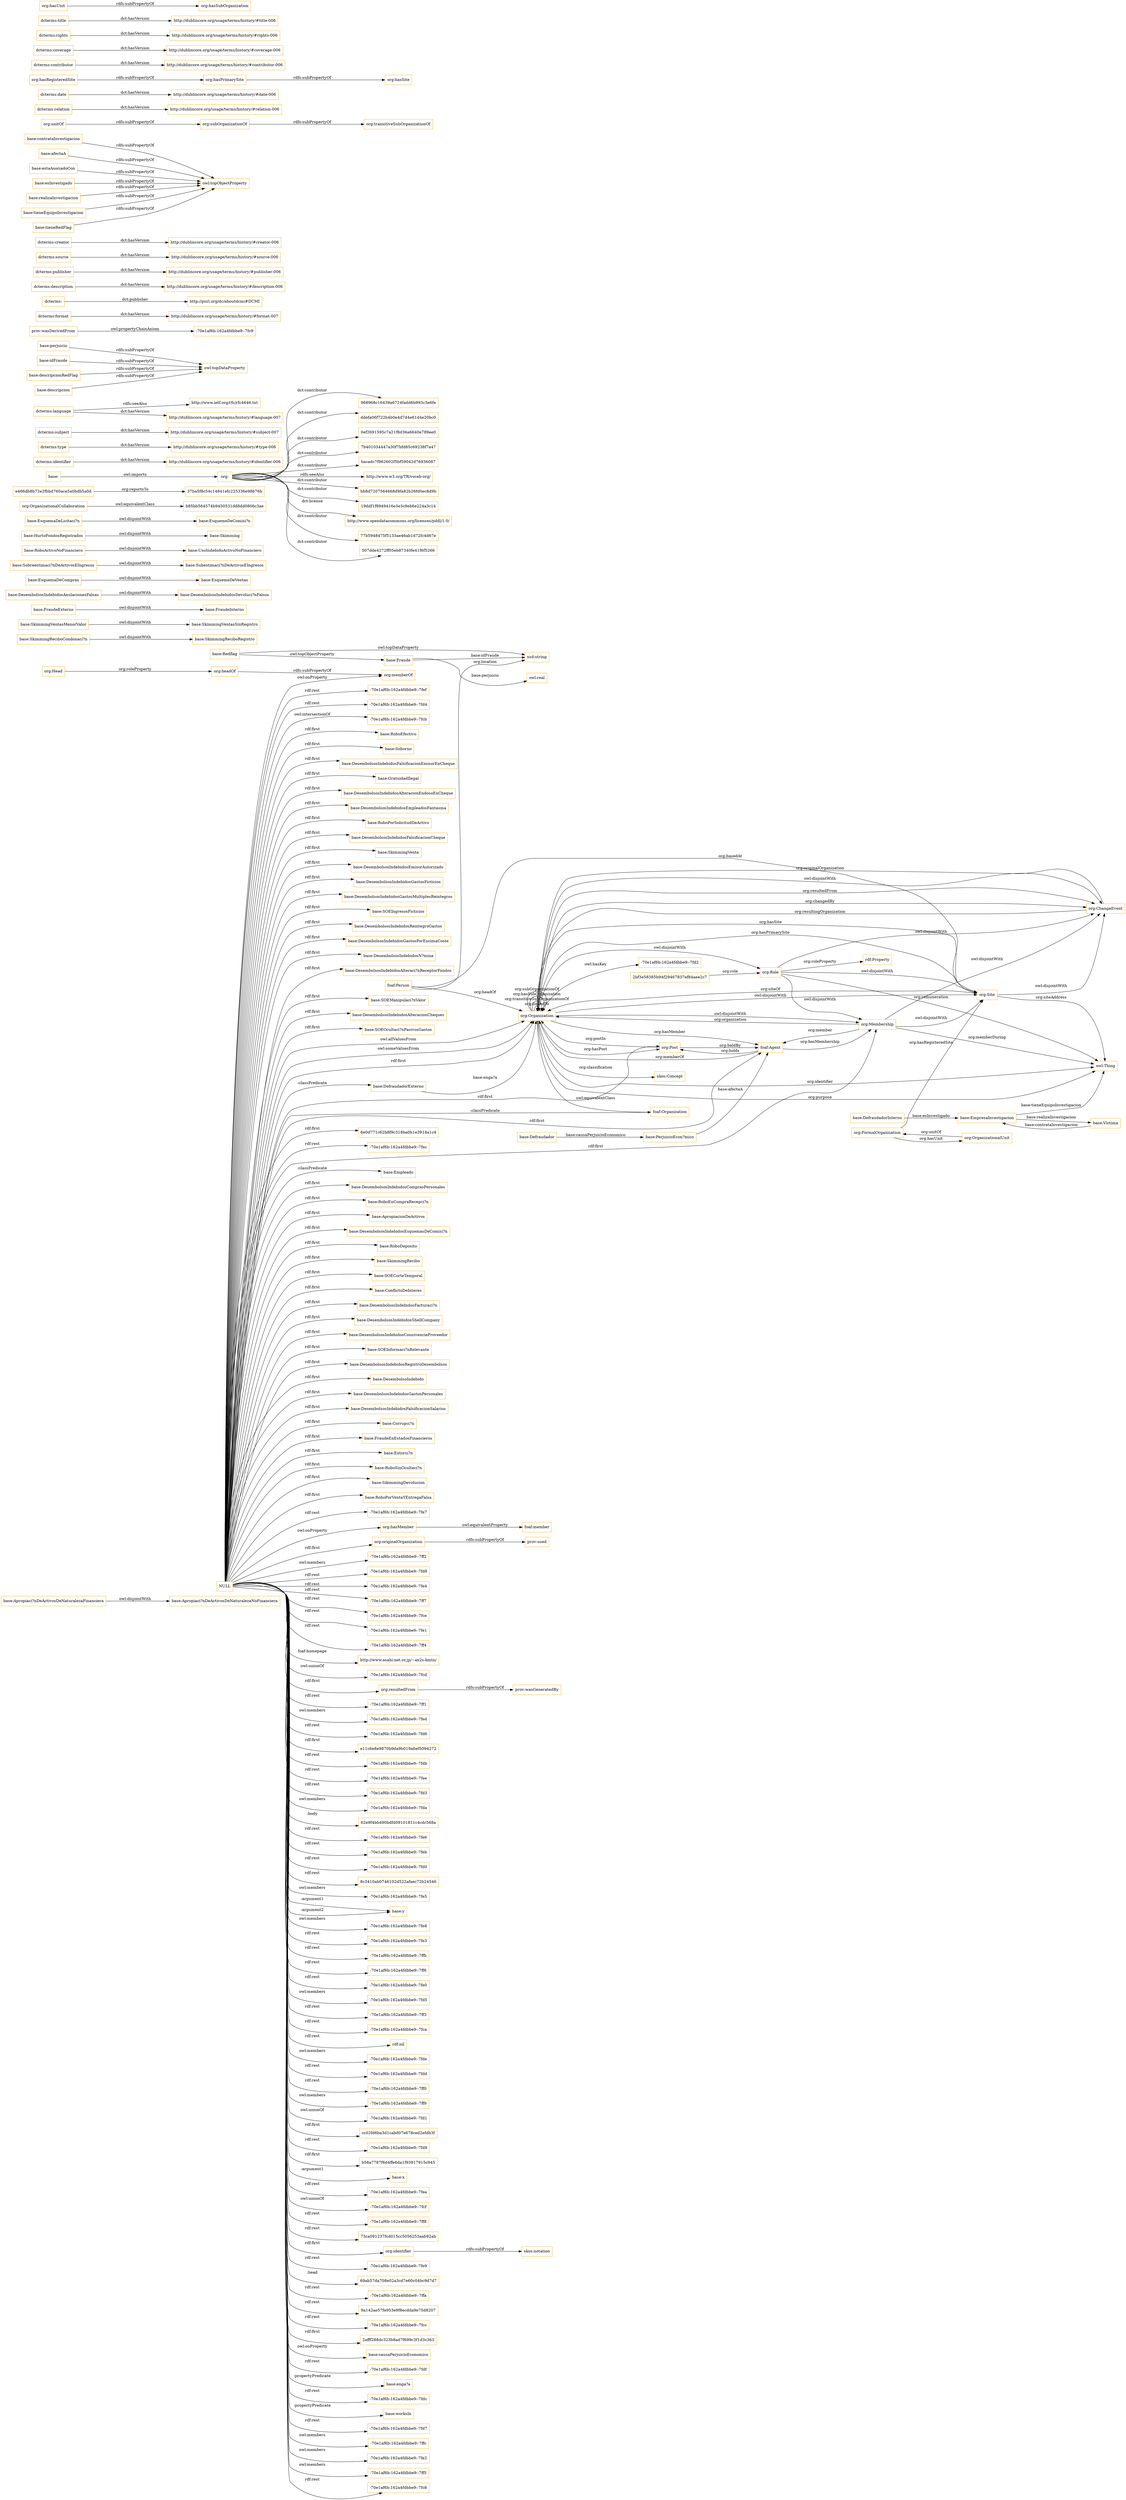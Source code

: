 digraph ar2dtool_diagram { 
rankdir=LR;
size="1501"
node [shape = rectangle, color="orange"]; "base:Apropiaci?nDeActivosDeNaturalezaNoFinanciera" "base:RoboEfectivo" "base:SkimmingReciboCondonaci?n" "base:Soborno" "base:Redflag" "base:DesembolsosIndebidosFalsificacionEmisorEnCheque" "base:GratuidadIlegal" "base:DesembolsosIndebidosAlteracionEndosoEnCheque" "base:DesembolsosIndebidosEmpleadosFantasma" "base:SkimmingVentasSinRegistro" "base:RoboPorSolicitudDeActivo" "base:Victima" "base:DesembolsosIndebidosFalsificacionCheque" "base:SkimmingVenta" "base:FraudeInterno" "base:DesembolsosIndebidosEmisorAutorizado" "base:DesembolsosIndebidosGastosFicticios" "base:DesembolsosIndebidosGastosMultiplesReintegros" "base:FraudeExterno" "base:DesembolsosIndebidosAnulacionesFalsas" "base:SOEIngresosFicticios" "base:DesembolsosIndebidosReintegroGastos" "org:OrganizationalUnit" "base:EsquemaDeCompras" "base:DefraudadorInterno" "base:DesembolsosIndebidosGastosPorEncimaCoste" "base:DesembolsosIndebidosN?mina" "base:DesembolsosIndebidosAlteraci?nReceptorFondos" "base:SOEManipulaci?nValor" "base:DesembolsosIndebidosAlteracionCheques" "base:Fraude" "base:DesembolsosIndebidosDevoluci?nFalsos" "base:Sobreestimaci?nDeActivosEIngresos" "base:SOEOcultaci?nPasivosGastos" "org:Organization" "base:Empleado" "base:RoboActivoNoFinanciero" "base:UsoIndebidoActivoNoFinanciero" "base:DesembolsosIndebidosComprasPersonales" "base:DefraudadorExterno" "base:SkimmingReciboRegistro" "base:RoboEnCompraRecepci?n" "base:HurtoFondosRegistrados" "base:PerjuicioEcon?mico" "base:ApropiacionDeActivos" "base:DesembolsosIndebidosEsquemasDeComisi?n" "base:RoboDeposito" "base:Defraudador" "base:EsquemeDeComisi?n" "base:SkimmingRecibo" "base:SOECorteTemporal" "base:ConflictoDeInteres" "base:DesembolsosIndebidosFacturaci?n" "base:Skimming" "base:EsquemeDeVentas" "base:DesembolsosIndebidosShellCompany" "base:DesembolsosIndebidosConnivenciaProveedor" "base:SOEInformaci?nRelevante" "base:DesembolsosIndebidosRegistroDesembolsos" "base:DesembolsoIndebido" "base:EmpresaInvestigacion" "base:DesembolsosIndebidosGastosPersonales" "base:DesembolsosIndebidosFalsificacionSalarios" "base:Corrupci?n" "base:Subestimaci?nDeActivosEIngresos" "base:FraudeEnEstadosFinancieros" "base:Extorsi?n" "base:SkimmingVentasMenorValor" "base:RoboSinOcultaci?n" "base:SikimmingDevolucion" "base:Apropiaci?nDeActivosDeNaturalezaFinanciera" "base:EsquemaDeLicitaci?n" "base:RoboPorVentaYEntregaFalsa" "b85bb564574b9450531dd8dd0806c3ae" "org:Post" "37ba5f8c54c14841efc225336e98676b" "e466db8b72e2fbbd760ace5a0bdb5a0d" "org:Site" "org:FormalOrganization" "2bf3e58385b94f29467837ef84aee2c7" "org:OrganizationalCollaboration" "org:Role" "org:ChangeEvent" "org:Membership" ; /*classes style*/
	"base:" -> "org:" [ label = "owl:imports" ];
	"base:Apropiaci?nDeActivosDeNaturalezaFinanciera" -> "base:Apropiaci?nDeActivosDeNaturalezaNoFinanciera" [ label = "owl:disjointWith" ];
	"base:EsquemaDeCompras" -> "base:EsquemeDeVentas" [ label = "owl:disjointWith" ];
	"org:Role" -> "org:ChangeEvent" [ label = "owl:disjointWith" ];
	"org:Role" -> "org:Site" [ label = "owl:disjointWith" ];
	"org:Role" -> "org:Membership" [ label = "owl:disjointWith" ];
	"dcterms:identifier" -> "http://dublincore.org/usage/terms/history/#identifier-006" [ label = "dct:hasVersion" ];
	"base:RoboActivoNoFinanciero" -> "base:UsoIndebidoActivoNoFinanciero" [ label = "owl:disjointWith" ];
	"dcterms:type" -> "http://dublincore.org/usage/terms/history/#type-006" [ label = "dct:hasVersion" ];
	"base:SkimmingReciboCondonaci?n" -> "base:SkimmingReciboRegistro" [ label = "owl:disjointWith" ];
	"dcterms:subject" -> "http://dublincore.org/usage/terms/history/#subject-007" [ label = "dct:hasVersion" ];
	"dcterms:language" -> "http://www.ietf.org/rfc/rfc4646.txt" [ label = "rdfs:seeAlso" ];
	"dcterms:language" -> "http://dublincore.org/usage/terms/history/#language-007" [ label = "dct:hasVersion" ];
	"org:headOf" -> "org:memberOf" [ label = "rdfs:subPropertyOf" ];
	"base:perjuicio" -> "owl:topDataProperty" [ label = "rdfs:subPropertyOf" ];
	"base:idFraude" -> "owl:topDataProperty" [ label = "rdfs:subPropertyOf" ];
	"prov:wasDerivedFrom" -> "-70e1af6b:162a4fdbbe9:-7fc9" [ label = "owl:propertyChainAxiom" ];
	"dcterms:format" -> "http://dublincore.org/usage/terms/history/#format-007" [ label = "dct:hasVersion" ];
	"base:DesembolsosIndebidosAnulacionesFalsas" -> "base:DesembolsosIndebidosDevoluci?nFalsos" [ label = "owl:disjointWith" ];
	"base:SkimmingVentasMenorValor" -> "base:SkimmingVentasSinRegistro" [ label = "owl:disjointWith" ];
	"base:HurtoFondosRegistrados" -> "base:Skimming" [ label = "owl:disjointWith" ];
	"dcterms:" -> "http://purl.org/dc/aboutdcmi#DCMI" [ label = "dct:publisher" ];
	"dcterms:description" -> "http://dublincore.org/usage/terms/history/#description-006" [ label = "dct:hasVersion" ];
	"org:hasMember" -> "foaf:member" [ label = "owl:equivalentProperty" ];
	"dcterms:publisher" -> "http://dublincore.org/usage/terms/history/#publisher-006" [ label = "dct:hasVersion" ];
	"dcterms:source" -> "http://dublincore.org/usage/terms/history/#source-006" [ label = "dct:hasVersion" ];
	"dcterms:creator" -> "http://dublincore.org/usage/terms/history/#creator-006" [ label = "dct:hasVersion" ];
	"org:Membership" -> "org:ChangeEvent" [ label = "owl:disjointWith" ];
	"org:Membership" -> "org:Site" [ label = "owl:disjointWith" ];
	"org:Organization" -> "org:Role" [ label = "owl:disjointWith" ];
	"org:Organization" -> "-70e1af6b:162a4fdbbe9:-7fd2" [ label = "owl:hasKey" ];
	"org:Organization" -> "org:ChangeEvent" [ label = "owl:disjointWith" ];
	"org:Organization" -> "foaf:Organization" [ label = "owl:equivalentClass" ];
	"org:Organization" -> "org:Membership" [ label = "owl:disjointWith" ];
	"org:Organization" -> "org:Site" [ label = "owl:disjointWith" ];
	"base:contrataInvestigacion" -> "owl:topObjectProperty" [ label = "rdfs:subPropertyOf" ];
	"org:originalOrganization" -> "prov:used" [ label = "rdfs:subPropertyOf" ];
	"base:descripcionRedFlag" -> "owl:topDataProperty" [ label = "rdfs:subPropertyOf" ];
	"base:afectaA" -> "owl:topObjectProperty" [ label = "rdfs:subPropertyOf" ];
	"base:Sobreestimaci?nDeActivosEIngresos" -> "base:Subestimaci?nDeActivosEIngresos" [ label = "owl:disjointWith" ];
	"base:FraudeExterno" -> "base:FraudeInterno" [ label = "owl:disjointWith" ];
	"org:Site" -> "org:ChangeEvent" [ label = "owl:disjointWith" ];
	"org:subOrganizationOf" -> "org:transitiveSubOrganizationOf" [ label = "rdfs:subPropertyOf" ];
	"NULL" -> "-70e1af6b:162a4fdbbe9:-7ff2" [ label = "owl:members" ];
	"NULL" -> "-70e1af6b:162a4fdbbe9:-7fd8" [ label = "rdf:rest" ];
	"NULL" -> "base:Empleado" [ label = ":classPredicate" ];
	"NULL" -> "-70e1af6b:162a4fdbbe9:-7fe4" [ label = "rdf:rest" ];
	"NULL" -> "-70e1af6b:162a4fdbbe9:-7ff7" [ label = "rdf:rest" ];
	"NULL" -> "-70e1af6b:162a4fdbbe9:-7fce" [ label = "rdf:rest" ];
	"NULL" -> "-70e1af6b:162a4fdbbe9:-7fe1" [ label = "rdf:rest" ];
	"NULL" -> "-70e1af6b:162a4fdbbe9:-7ff4" [ label = "rdf:rest" ];
	"NULL" -> "http://www.asahi-net.or.jp/~ax2s-kmtn/" [ label = "foaf:homepage" ];
	"NULL" -> "base:Extorsi?n" [ label = "rdf:first" ];
	"NULL" -> "org:Organization" [ label = "owl:allValuesFrom" ];
	"NULL" -> "base:DesembolsosIndebidosGastosFicticios" [ label = "rdf:first" ];
	"NULL" -> "base:DesembolsosIndebidosRegistroDesembolsos" [ label = "rdf:first" ];
	"NULL" -> "org:Organization" [ label = "owl:someValuesFrom" ];
	"NULL" -> "-70e1af6b:162a4fdbbe9:-7fcd" [ label = "owl:unionOf" ];
	"NULL" -> "org:resultedFrom" [ label = "rdf:first" ];
	"NULL" -> "-70e1af6b:162a4fdbbe9:-7ff1" [ label = "rdf:rest" ];
	"NULL" -> "base:SOECorteTemporal" [ label = "rdf:first" ];
	"NULL" -> "-70e1af6b:162a4fdbbe9:-7fed" [ label = "owl:members" ];
	"NULL" -> "base:DesembolsosIndebidosComprasPersonales" [ label = "rdf:first" ];
	"NULL" -> "base:Corrupci?n" [ label = "rdf:first" ];
	"NULL" -> "base:ConflictoDeInteres" [ label = "rdf:first" ];
	"NULL" -> "base:SOEIngresosFicticios" [ label = "rdf:first" ];
	"NULL" -> "base:DesembolsosIndebidosGastosPorEncimaCoste" [ label = "rdf:first" ];
	"NULL" -> "-70e1af6b:162a4fdbbe9:-7fd6" [ label = "rdf:rest" ];
	"NULL" -> "e11c6e8e9870b9da9b019a6ef5094272" [ label = "rdf:first" ];
	"NULL" -> "-70e1af6b:162a4fdbbe9:-7fdb" [ label = "rdf:rest" ];
	"NULL" -> "base:DesembolsosIndebidosGastosMultiplesReintegros" [ label = "rdf:first" ];
	"NULL" -> "-70e1af6b:162a4fdbbe9:-7fee" [ label = "rdf:rest" ];
	"NULL" -> "base:SOEManipulaci?nValor" [ label = "rdf:first" ];
	"NULL" -> "-70e1af6b:162a4fdbbe9:-7fd3" [ label = "rdf:rest" ];
	"NULL" -> "org:hasMember" [ label = "owl:onProperty" ];
	"NULL" -> "-70e1af6b:162a4fdbbe9:-7fda" [ label = "owl:members" ];
	"NULL" -> "base:DesembolsosIndebidosEmpleadosFantasma" [ label = "rdf:first" ];
	"NULL" -> "62e9f4bb490bdfd09101811c4cdc568a" [ label = ":body" ];
	"NULL" -> "base:DesembolsosIndebidosEmisorAutorizado" [ label = "rdf:first" ];
	"NULL" -> "-70e1af6b:162a4fdbbe9:-7fe6" [ label = "rdf:rest" ];
	"NULL" -> "-70e1af6b:162a4fdbbe9:-7feb" [ label = "rdf:rest" ];
	"NULL" -> "base:RoboDeposito" [ label = "rdf:first" ];
	"NULL" -> "base:Soborno" [ label = "rdf:first" ];
	"NULL" -> "base:DefraudadorExterno" [ label = ":classPredicate" ];
	"NULL" -> "foaf:Organization" [ label = ":classPredicate" ];
	"NULL" -> "-70e1af6b:162a4fdbbe9:-7fd0" [ label = "rdf:rest" ];
	"NULL" -> "foaf:Agent" [ label = "rdf:first" ];
	"NULL" -> "8c3410ab0746102d522afaec72b24546" [ label = "rdf:rest" ];
	"NULL" -> "-70e1af6b:162a4fdbbe9:-7fe5" [ label = "owl:members" ];
	"NULL" -> "base:DesembolsosIndebidosEsquemasDeComisi?n" [ label = "rdf:first" ];
	"NULL" -> "base:y" [ label = ":argument1" ];
	"NULL" -> "org:originalOrganization" [ label = "rdf:first" ];
	"NULL" -> "-70e1af6b:162a4fdbbe9:-7fe8" [ label = "owl:members" ];
	"NULL" -> "base:SOEInformaci?nRelevante" [ label = "rdf:first" ];
	"NULL" -> "-70e1af6b:162a4fdbbe9:-7fe3" [ label = "rdf:rest" ];
	"NULL" -> "-70e1af6b:162a4fdbbe9:-7ffb" [ label = "rdf:rest" ];
	"NULL" -> "-70e1af6b:162a4fdbbe9:-7ff6" [ label = "rdf:rest" ];
	"NULL" -> "-70e1af6b:162a4fdbbe9:-7fe0" [ label = "rdf:rest" ];
	"NULL" -> "base:SkimmingRecibo" [ label = "rdf:first" ];
	"NULL" -> "-70e1af6b:162a4fdbbe9:-7fd5" [ label = "owl:members" ];
	"NULL" -> "base:DesembolsosIndebidosFalsificacionCheque" [ label = "rdf:first" ];
	"NULL" -> "-70e1af6b:162a4fdbbe9:-7ff3" [ label = "rdf:rest" ];
	"NULL" -> "-70e1af6b:162a4fdbbe9:-7fca" [ label = "rdf:rest" ];
	"NULL" -> "base:ApropiacionDeActivos" [ label = "rdf:first" ];
	"NULL" -> "rdf:nil" [ label = "rdf:rest" ];
	"NULL" -> "-70e1af6b:162a4fdbbe9:-7fde" [ label = "owl:members" ];
	"NULL" -> "base:DesembolsosIndebidosAlteracionEndosoEnCheque" [ label = "rdf:first" ];
	"NULL" -> "base:DesembolsosIndebidosShellCompany" [ label = "rdf:first" ];
	"NULL" -> "base:DesembolsosIndebidosAlteraci?nReceptorFondos" [ label = "rdf:first" ];
	"NULL" -> "-70e1af6b:162a4fdbbe9:-7fdd" [ label = "rdf:rest" ];
	"NULL" -> "base:GratuidadIlegal" [ label = "rdf:first" ];
	"NULL" -> "-70e1af6b:162a4fdbbe9:-7ff0" [ label = "rdf:rest" ];
	"NULL" -> "-70e1af6b:162a4fdbbe9:-7ff9" [ label = "owl:members" ];
	"NULL" -> "-70e1af6b:162a4fdbbe9:-7fd1" [ label = "owl:unionOf" ];
	"NULL" -> "base:DesembolsosIndebidosGastosPersonales" [ label = "rdf:first" ];
	"NULL" -> "base:DesembolsosIndebidosFalsificacionSalarios" [ label = "rdf:first" ];
	"NULL" -> "base:DesembolsosIndebidosFacturaci?n" [ label = "rdf:first" ];
	"NULL" -> "cc02fd6ba3d1cabd07e678ced2efdb3f" [ label = "rdf:first" ];
	"NULL" -> "org:memberOf" [ label = "owl:onProperty" ];
	"NULL" -> "-70e1af6b:162a4fdbbe9:-7fd9" [ label = "rdf:rest" ];
	"NULL" -> "base:DesembolsosIndebidosN?mina" [ label = "rdf:first" ];
	"NULL" -> "base:FraudeEnEstadosFinancieros" [ label = "rdf:first" ];
	"NULL" -> "b58a7787f6d4ffe6da1f93917915c945" [ label = "rdf:first" ];
	"NULL" -> "base:RoboSinOcultaci?n" [ label = "rdf:first" ];
	"NULL" -> "base:x" [ label = ":argument1" ];
	"NULL" -> "-70e1af6b:162a4fdbbe9:-7fea" [ label = "rdf:rest" ];
	"NULL" -> "-70e1af6b:162a4fdbbe9:-7fcf" [ label = "owl:unionOf" ];
	"NULL" -> "base:RoboEfectivo" [ label = "rdf:first" ];
	"NULL" -> "base:RoboEnCompraRecepci?n" [ label = "rdf:first" ];
	"NULL" -> "-70e1af6b:162a4fdbbe9:-7ff8" [ label = "rdf:rest" ];
	"NULL" -> "73ca091237fcd015cc5056253aab92ab" [ label = "rdf:rest" ];
	"NULL" -> "org:identifier" [ label = "rdf:first" ];
	"NULL" -> "org:Post" [ label = "rdf:first" ];
	"NULL" -> "-70e1af6b:162a4fdbbe9:-7fe9" [ label = "rdf:rest" ];
	"NULL" -> "69ab57da708e02a3cd7e60c04bc9d7d7" [ label = ":head" ];
	"NULL" -> "-70e1af6b:162a4fdbbe9:-7ffa" [ label = "rdf:rest" ];
	"NULL" -> "9a142ae57fe953e9f8ecdda9e75d8207" [ label = "rdf:rest" ];
	"NULL" -> "base:DesembolsosIndebidosAlteracionCheques" [ label = "rdf:first" ];
	"NULL" -> "-70e1af6b:162a4fdbbe9:-7fcc" [ label = "rdf:rest" ];
	"NULL" -> "base:SikimmingDevolucion" [ label = "rdf:first" ];
	"NULL" -> "2afff288dc323b8ad7f699c3f1d3c363" [ label = "rdf:first" ];
	"NULL" -> "base:causaPerjuicioEconomico" [ label = "owl:onProperty" ];
	"NULL" -> "-70e1af6b:162a4fdbbe9:-7fdf" [ label = "rdf:rest" ];
	"NULL" -> "base:SkimmingVenta" [ label = "rdf:first" ];
	"NULL" -> "org:Membership" [ label = "rdf:first" ];
	"NULL" -> "base:RoboPorVentaYEntregaFalsa" [ label = "rdf:first" ];
	"NULL" -> "base:y" [ label = ":argument2" ];
	"NULL" -> "base:enga?a" [ label = ":propertyPredicate" ];
	"NULL" -> "base:DesembolsosIndebidosConnivenciaProveedor" [ label = "rdf:first" ];
	"NULL" -> "-70e1af6b:162a4fdbbe9:-7fdc" [ label = "rdf:rest" ];
	"NULL" -> "base:worksIn" [ label = ":propertyPredicate" ];
	"NULL" -> "-70e1af6b:162a4fdbbe9:-7fd7" [ label = "rdf:rest" ];
	"NULL" -> "base:DesembolsoIndebido" [ label = "rdf:first" ];
	"NULL" -> "-70e1af6b:162a4fdbbe9:-7ffc" [ label = "owl:members" ];
	"NULL" -> "base:DesembolsosIndebidosFalsificacionEmisorEnCheque" [ label = "rdf:first" ];
	"NULL" -> "-70e1af6b:162a4fdbbe9:-7fe2" [ label = "owl:members" ];
	"NULL" -> "base:RoboPorSolicitudDeActivo" [ label = "rdf:first" ];
	"NULL" -> "-70e1af6b:162a4fdbbe9:-7ff5" [ label = "owl:members" ];
	"NULL" -> "-70e1af6b:162a4fdbbe9:-7fc8" [ label = "rdf:rest" ];
	"NULL" -> "-70e1af6b:162a4fdbbe9:-7fef" [ label = "rdf:rest" ];
	"NULL" -> "base:SOEOcultaci?nPasivosGastos" [ label = "rdf:first" ];
	"NULL" -> "-70e1af6b:162a4fdbbe9:-7fd4" [ label = "rdf:rest" ];
	"NULL" -> "org:Organization" [ label = "rdf:first" ];
	"NULL" -> "-70e1af6b:162a4fdbbe9:-7fcb" [ label = "owl:intersectionOf" ];
	"NULL" -> "6e0d771c62b8f9c318ba0b1e3914a1c4" [ label = "rdf:first" ];
	"NULL" -> "-70e1af6b:162a4fdbbe9:-7fec" [ label = "rdf:rest" ];
	"NULL" -> "base:DesembolsosIndebidosReintegroGastos" [ label = "rdf:first" ];
	"NULL" -> "-70e1af6b:162a4fdbbe9:-7fe7" [ label = "rdf:rest" ];
	"base:descripcion" -> "owl:topDataProperty" [ label = "rdfs:subPropertyOf" ];
	"base:EsquemaDeLicitaci?n" -> "base:EsquemeDeComisi?n" [ label = "owl:disjointWith" ];
	"dcterms:relation" -> "http://dublincore.org/usage/terms/history/#relation-006" [ label = "dct:hasVersion" ];
	"org:resultedFrom" -> "prov:wasGeneratedBy" [ label = "rdfs:subPropertyOf" ];
	"org:Head" -> "org:headOf" [ label = "org:roleProperty" ];
	"org:" -> "968968c16439a6724fadd6b993c3e6fe" [ label = "dct:contributor" ];
	"org:" -> "ddefa06f722b4b0e4d7d4e61d4e20bc0" [ label = "dct:contributor" ];
	"org:" -> "0ef2691595c7a21f8d36a6640e789ee0" [ label = "dct:contributor" ];
	"org:" -> "7b401034447a30f7bfd85c69238f7a47" [ label = "dct:contributor" ];
	"org:" -> "bacadc7f962602f5bf59042d76936087" [ label = "dct:contributor" ];
	"org:" -> "http://www.w3.org/TR/vocab-org/" [ label = "rdfs:seeAlso" ];
	"org:" -> "bb8d7207564668d9fa82b26fd0ec8d9b" [ label = "dct:contributor" ];
	"org:" -> "19ddf1f8949416e3e3c9eb6e224a3c14" [ label = "dct:contributor" ];
	"org:" -> "http://www.opendatacommons.org/licenses/pddl/1.0/" [ label = "dct:license" ];
	"org:" -> "77b5948475f5133ae46ab1d72fc4d67e" [ label = "dct:contributor" ];
	"org:" -> "507dde4272ff05eb87340fe41f6f5266" [ label = "dct:contributor" ];
	"org:OrganizationalCollaboration" -> "b85bb564574b9450531dd8dd0806c3ae" [ label = "owl:equivalentClass" ];
	"base:estaAsociadoCon" -> "owl:topObjectProperty" [ label = "rdfs:subPropertyOf" ];
	"dcterms:date" -> "http://dublincore.org/usage/terms/history/#date-006" [ label = "dct:hasVersion" ];
	"org:hasRegisteredSite" -> "org:hasPrimarySite" [ label = "rdfs:subPropertyOf" ];
	"org:hasPrimarySite" -> "org:hasSite" [ label = "rdfs:subPropertyOf" ];
	"base:esInvestigado" -> "owl:topObjectProperty" [ label = "rdfs:subPropertyOf" ];
	"base:realizaInvestigacion" -> "owl:topObjectProperty" [ label = "rdfs:subPropertyOf" ];
	"dcterms:contributor" -> "http://dublincore.org/usage/terms/history/#contributor-006" [ label = "dct:hasVersion" ];
	"dcterms:coverage" -> "http://dublincore.org/usage/terms/history/#coverage-006" [ label = "dct:hasVersion" ];
	"org:unitOf" -> "org:subOrganizationOf" [ label = "rdfs:subPropertyOf" ];
	"org:identifier" -> "skos:notation" [ label = "rdfs:subPropertyOf" ];
	"base:tieneEquipoInvestigacion" -> "owl:topObjectProperty" [ label = "rdfs:subPropertyOf" ];
	"dcterms:rights" -> "http://dublincore.org/usage/terms/history/#rights-006" [ label = "dct:hasVersion" ];
	"dcterms:title" -> "http://dublincore.org/usage/terms/history/#title-006" [ label = "dct:hasVersion" ];
	"base:tieneRedFlag" -> "owl:topObjectProperty" [ label = "rdfs:subPropertyOf" ];
	"org:hasUnit" -> "org:hasSubOrganization" [ label = "rdfs:subPropertyOf" ];
	"base:Defraudador" -> "base:PerjuicioEcon?mico" [ label = "base:causaPerjuicioEconomico" ];
	"org:FormalOrganization" -> "org:Site" [ label = "org:hasRegisteredSite" ];
	"org:Post" -> "org:Organization" [ label = "org:postIn" ];
	"org:Site" -> "owl:Thing" [ label = "org:siteAddress" ];
	"base:EmpresaInvestigacion" -> "base:Victima" [ label = "base:realizaInvestigacion" ];
	"org:FormalOrganization" -> "org:OrganizationalUnit" [ label = "org:hasUnit" ];
	"org:Organization" -> "org:Site" [ label = "org:hasSite" ];
	"org:ChangeEvent" -> "org:Organization" [ label = "org:resultingOrganization" ];
	"base:Fraude" -> "xsd:string" [ label = "base:idFraude" ];
	"base:DefraudadorInterno" -> "base:EmpresaInvestigacion" [ label = "base:esInvestigado" ];
	"base:Redflag" -> "base:Fraude" [ label = "owl:topObjectProperty" ];
	"base:Fraude" -> "owl:real" [ label = "base:perjuicio" ];
	"e466db8b72e2fbbd760ace5a0bdb5a0d" -> "37ba5f8c54c14841efc225336e98676b" [ label = "org:reportsTo" ];
	"foaf:Agent" -> "org:Organization" [ label = "org:memberOf" ];
	"org:Organization" -> "owl:Thing" [ label = "org:identifier" ];
	"org:Organization" -> "skos:Concept" [ label = "org:classification" ];
	"foaf:Person" -> "org:Organization" [ label = "org:headOf" ];
	"foaf:Agent" -> "org:Membership" [ label = "org:hasMembership" ];
	"org:Organization" -> "org:Post" [ label = "org:hasPost" ];
	"base:Victima" -> "base:EmpresaInvestigacion" [ label = "base:contrataInvestigacion" ];
	"org:Membership" -> "org:Organization" [ label = "org:organization" ];
	"org:ChangeEvent" -> "org:Organization" [ label = "org:originalOrganization" ];
	"org:Organization" -> "org:ChangeEvent" [ label = "org:resultedFrom" ];
	"org:Membership" -> "owl:Thing" [ label = "org:memberDuring" ];
	"2bf3e58385b94f29467837ef84aee2c7" -> "org:Role" [ label = "org:role" ];
	"org:Organization" -> "org:Site" [ label = "org:hasPrimarySite" ];
	"base:DefraudadorExterno" -> "org:Organization" [ label = "base:enga?a" ];
	"org:Organization" -> "org:Organization" [ label = "org:linkedTo" ];
	"org:Site" -> "org:Organization" [ label = "org:siteOf" ];
	"org:Organization" -> "foaf:Agent" [ label = "org:hasMember" ];
	"org:Organization" -> "org:Organization" [ label = "org:transitiveSubOrganizationOf" ];
	"org:Membership" -> "foaf:Agent" [ label = "org:member" ];
	"base:PerjuicioEcon?mico" -> "foaf:Agent" [ label = "base:afectaA" ];
	"org:Organization" -> "org:Organization" [ label = "org:hasSubOrganization" ];
	"base:EmpresaInvestigacion" -> "owl:Thing" [ label = "base:tieneEquipoInvestigacion" ];
	"foaf:Person" -> "xsd:string" [ label = "org:location" ];
	"foaf:Person" -> "org:Site" [ label = "org:basedAt" ];
	"org:Role" -> "owl:Thing" [ label = "org:remuneration" ];
	"org:Organization" -> "org:ChangeEvent" [ label = "org:changedBy" ];
	"org:OrganizationalUnit" -> "org:FormalOrganization" [ label = "org:unitOf" ];
	"org:Post" -> "foaf:Agent" [ label = "org:heldBy" ];
	"org:Role" -> "rdf:Property" [ label = "org:roleProperty" ];
	"base:Redflag" -> "xsd:string" [ label = "owl:topDataProperty" ];
	"org:Organization" -> "owl:Thing" [ label = "org:purpose" ];
	"foaf:Agent" -> "org:Post" [ label = "org:holds" ];
	"org:Organization" -> "org:Organization" [ label = "org:subOrganizationOf" ];

}
